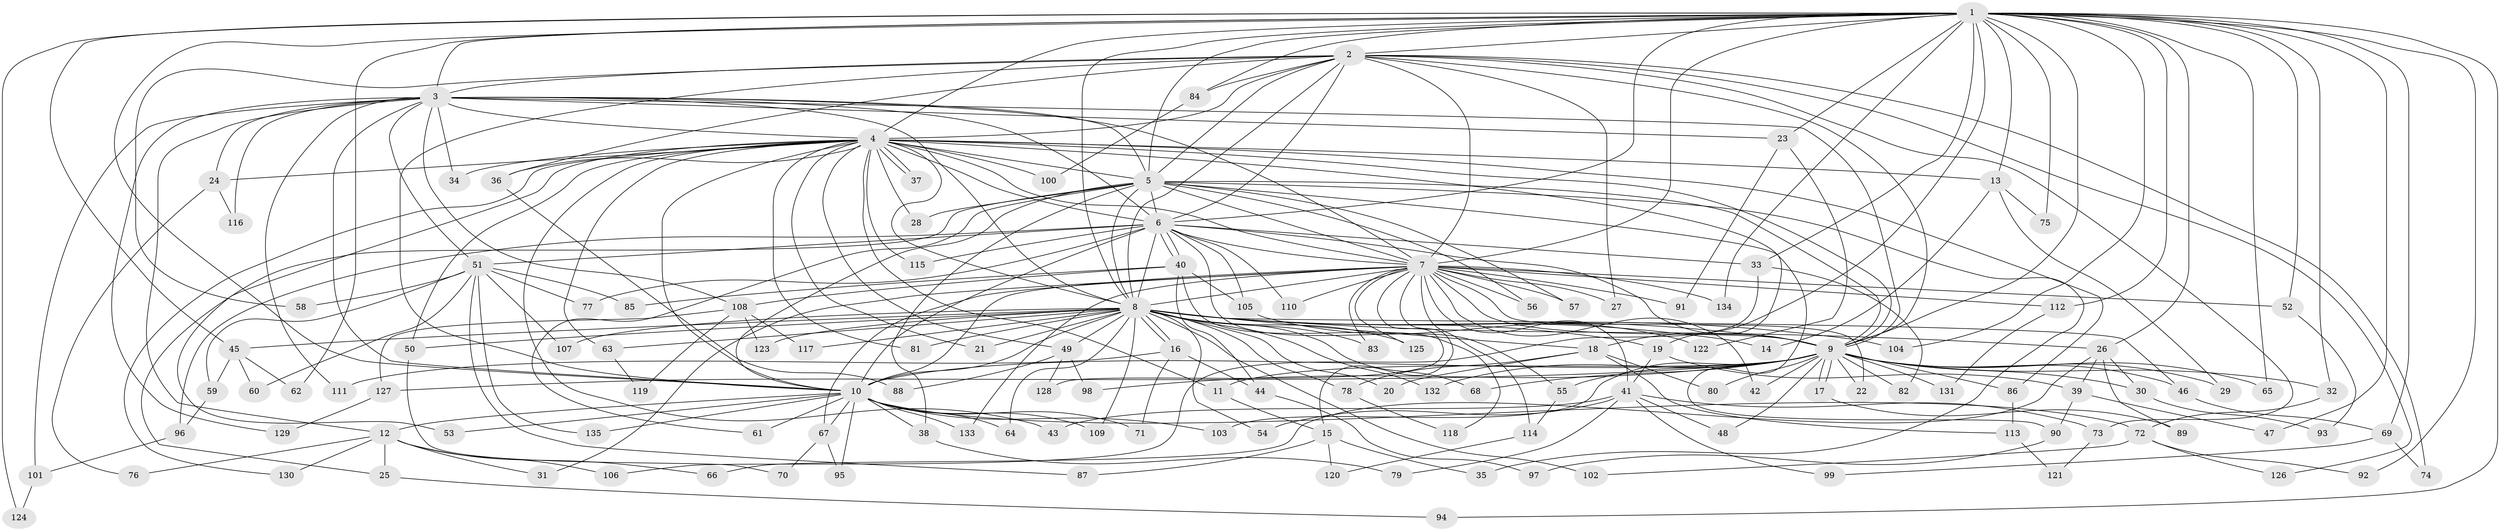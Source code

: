// Generated by graph-tools (version 1.1) at 2025/44/03/09/25 04:44:24]
// undirected, 135 vertices, 295 edges
graph export_dot {
graph [start="1"]
  node [color=gray90,style=filled];
  1;
  2;
  3;
  4;
  5;
  6;
  7;
  8;
  9;
  10;
  11;
  12;
  13;
  14;
  15;
  16;
  17;
  18;
  19;
  20;
  21;
  22;
  23;
  24;
  25;
  26;
  27;
  28;
  29;
  30;
  31;
  32;
  33;
  34;
  35;
  36;
  37;
  38;
  39;
  40;
  41;
  42;
  43;
  44;
  45;
  46;
  47;
  48;
  49;
  50;
  51;
  52;
  53;
  54;
  55;
  56;
  57;
  58;
  59;
  60;
  61;
  62;
  63;
  64;
  65;
  66;
  67;
  68;
  69;
  70;
  71;
  72;
  73;
  74;
  75;
  76;
  77;
  78;
  79;
  80;
  81;
  82;
  83;
  84;
  85;
  86;
  87;
  88;
  89;
  90;
  91;
  92;
  93;
  94;
  95;
  96;
  97;
  98;
  99;
  100;
  101;
  102;
  103;
  104;
  105;
  106;
  107;
  108;
  109;
  110;
  111;
  112;
  113;
  114;
  115;
  116;
  117;
  118;
  119;
  120;
  121;
  122;
  123;
  124;
  125;
  126;
  127;
  128;
  129;
  130;
  131;
  132;
  133;
  134;
  135;
  1 -- 2;
  1 -- 3;
  1 -- 4;
  1 -- 5;
  1 -- 6;
  1 -- 7;
  1 -- 8;
  1 -- 9;
  1 -- 10;
  1 -- 13;
  1 -- 18;
  1 -- 23;
  1 -- 26;
  1 -- 32;
  1 -- 33;
  1 -- 45;
  1 -- 47;
  1 -- 52;
  1 -- 62;
  1 -- 65;
  1 -- 69;
  1 -- 75;
  1 -- 84;
  1 -- 92;
  1 -- 94;
  1 -- 104;
  1 -- 112;
  1 -- 124;
  1 -- 134;
  2 -- 3;
  2 -- 4;
  2 -- 5;
  2 -- 6;
  2 -- 7;
  2 -- 8;
  2 -- 9;
  2 -- 10;
  2 -- 27;
  2 -- 36;
  2 -- 58;
  2 -- 73;
  2 -- 74;
  2 -- 84;
  2 -- 126;
  3 -- 4;
  3 -- 5;
  3 -- 6;
  3 -- 7;
  3 -- 8;
  3 -- 9;
  3 -- 10;
  3 -- 12;
  3 -- 23;
  3 -- 24;
  3 -- 34;
  3 -- 51;
  3 -- 101;
  3 -- 108;
  3 -- 111;
  3 -- 116;
  3 -- 129;
  4 -- 5;
  4 -- 6;
  4 -- 7;
  4 -- 8;
  4 -- 9;
  4 -- 10;
  4 -- 11;
  4 -- 13;
  4 -- 19;
  4 -- 21;
  4 -- 24;
  4 -- 28;
  4 -- 34;
  4 -- 36;
  4 -- 37;
  4 -- 37;
  4 -- 43;
  4 -- 49;
  4 -- 50;
  4 -- 53;
  4 -- 63;
  4 -- 81;
  4 -- 86;
  4 -- 100;
  4 -- 115;
  4 -- 130;
  5 -- 6;
  5 -- 7;
  5 -- 8;
  5 -- 9;
  5 -- 10;
  5 -- 25;
  5 -- 28;
  5 -- 35;
  5 -- 38;
  5 -- 56;
  5 -- 57;
  5 -- 61;
  5 -- 90;
  6 -- 7;
  6 -- 8;
  6 -- 9;
  6 -- 10;
  6 -- 33;
  6 -- 40;
  6 -- 40;
  6 -- 51;
  6 -- 55;
  6 -- 77;
  6 -- 96;
  6 -- 105;
  6 -- 110;
  6 -- 115;
  7 -- 8;
  7 -- 9;
  7 -- 10;
  7 -- 15;
  7 -- 22;
  7 -- 27;
  7 -- 31;
  7 -- 41;
  7 -- 42;
  7 -- 52;
  7 -- 56;
  7 -- 57;
  7 -- 67;
  7 -- 83;
  7 -- 91;
  7 -- 110;
  7 -- 112;
  7 -- 114;
  7 -- 125;
  7 -- 128;
  7 -- 133;
  7 -- 134;
  8 -- 9;
  8 -- 10;
  8 -- 14;
  8 -- 16;
  8 -- 16;
  8 -- 18;
  8 -- 19;
  8 -- 20;
  8 -- 21;
  8 -- 26;
  8 -- 45;
  8 -- 46;
  8 -- 49;
  8 -- 50;
  8 -- 54;
  8 -- 63;
  8 -- 64;
  8 -- 68;
  8 -- 78;
  8 -- 81;
  8 -- 83;
  8 -- 102;
  8 -- 104;
  8 -- 107;
  8 -- 109;
  8 -- 117;
  8 -- 123;
  8 -- 125;
  8 -- 132;
  9 -- 10;
  9 -- 11;
  9 -- 17;
  9 -- 17;
  9 -- 22;
  9 -- 29;
  9 -- 30;
  9 -- 32;
  9 -- 42;
  9 -- 46;
  9 -- 48;
  9 -- 55;
  9 -- 65;
  9 -- 68;
  9 -- 80;
  9 -- 82;
  9 -- 86;
  9 -- 98;
  9 -- 103;
  9 -- 127;
  9 -- 131;
  9 -- 132;
  10 -- 12;
  10 -- 38;
  10 -- 53;
  10 -- 61;
  10 -- 64;
  10 -- 67;
  10 -- 71;
  10 -- 72;
  10 -- 95;
  10 -- 103;
  10 -- 109;
  10 -- 133;
  10 -- 135;
  11 -- 15;
  12 -- 25;
  12 -- 31;
  12 -- 66;
  12 -- 76;
  12 -- 106;
  12 -- 130;
  13 -- 14;
  13 -- 29;
  13 -- 75;
  15 -- 35;
  15 -- 87;
  15 -- 120;
  16 -- 44;
  16 -- 71;
  16 -- 111;
  17 -- 89;
  18 -- 20;
  18 -- 78;
  18 -- 80;
  18 -- 113;
  19 -- 39;
  19 -- 41;
  23 -- 91;
  23 -- 122;
  24 -- 76;
  24 -- 116;
  25 -- 94;
  26 -- 30;
  26 -- 39;
  26 -- 66;
  26 -- 89;
  30 -- 93;
  32 -- 72;
  33 -- 82;
  33 -- 106;
  36 -- 88;
  38 -- 79;
  39 -- 47;
  39 -- 90;
  40 -- 44;
  40 -- 85;
  40 -- 105;
  40 -- 108;
  40 -- 118;
  41 -- 43;
  41 -- 48;
  41 -- 54;
  41 -- 73;
  41 -- 79;
  41 -- 99;
  44 -- 97;
  45 -- 59;
  45 -- 60;
  45 -- 62;
  46 -- 69;
  49 -- 88;
  49 -- 98;
  49 -- 128;
  50 -- 70;
  51 -- 58;
  51 -- 59;
  51 -- 60;
  51 -- 77;
  51 -- 85;
  51 -- 87;
  51 -- 107;
  51 -- 135;
  52 -- 93;
  55 -- 114;
  59 -- 96;
  63 -- 119;
  67 -- 70;
  67 -- 95;
  69 -- 74;
  69 -- 99;
  72 -- 92;
  72 -- 102;
  72 -- 126;
  73 -- 121;
  78 -- 118;
  84 -- 100;
  86 -- 113;
  90 -- 97;
  96 -- 101;
  101 -- 124;
  105 -- 122;
  108 -- 117;
  108 -- 119;
  108 -- 123;
  108 -- 127;
  112 -- 131;
  113 -- 121;
  114 -- 120;
  127 -- 129;
}
